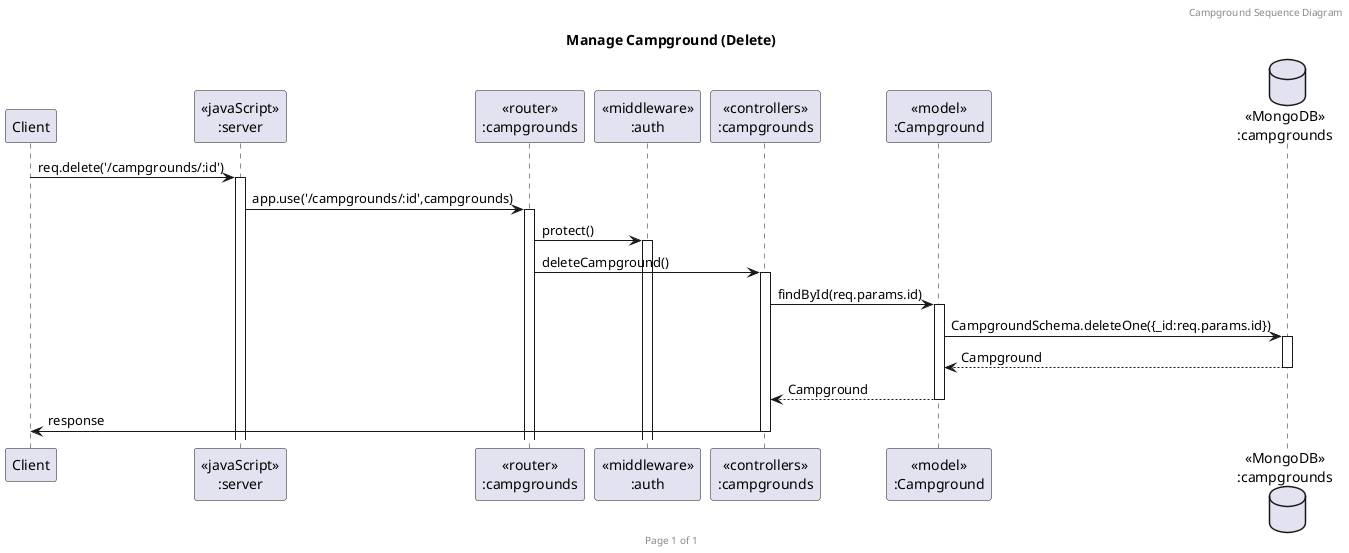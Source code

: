 @startuml delete-campground

header Campground Sequence Diagram
footer Page %page% of %lastpage%
title "Manage Campground (Delete)"

participant "Client" as client
participant "<<javaScript>>\n:server" as server
participant "<<router>>\n:campgrounds" as routerCampgrounds
participant "<<middleware>>\n:auth" as middleware
participant "<<controllers>>\n:campgrounds" as controllersCampgrounds
participant "<<model>>\n:Campground" as modelCampground
database "<<MongoDB>>\n:campgrounds" as CampgroundsDatabase

client->server ++:req.delete('/campgrounds/:id')
server->routerCampgrounds ++:app.use('/campgrounds/:id',campgrounds)
routerCampgrounds -> middleware ++: protect()
routerCampgrounds -> controllersCampgrounds ++:deleteCampground()
controllersCampgrounds->modelCampground ++:findById(req.params.id)
modelCampground ->CampgroundsDatabase ++: CampgroundSchema.deleteOne({_id:req.params.id})
CampgroundsDatabase --> modelCampground --: Campground
controllersCampgrounds <-- modelCampground --: Campground
controllersCampgrounds->client --:response

@enduml
